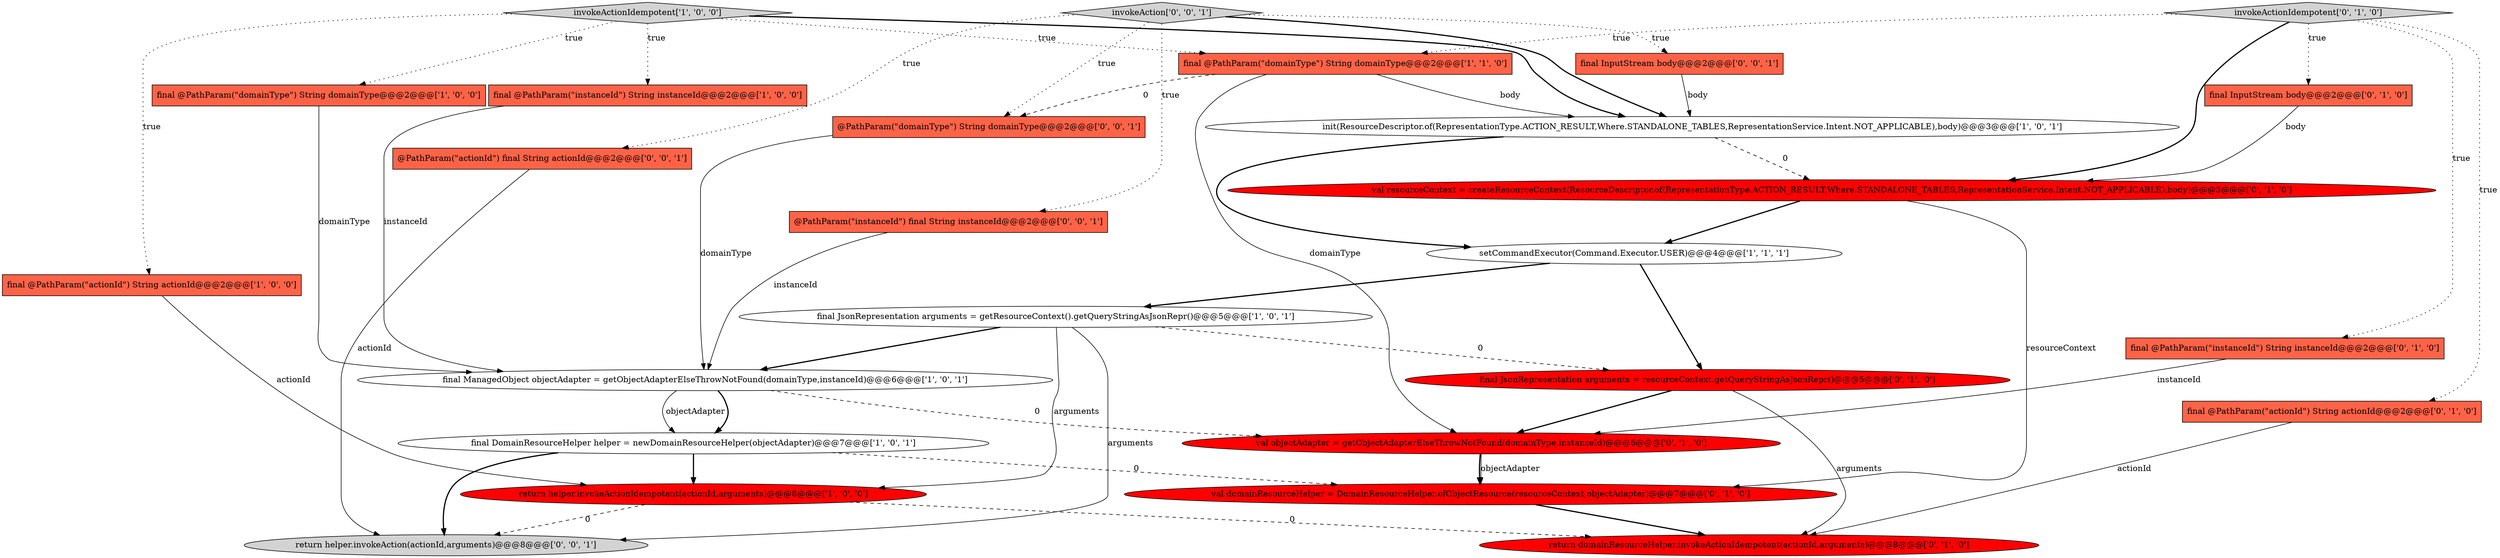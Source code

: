 digraph {
3 [style = filled, label = "final @PathParam(\"instanceId\") String instanceId@@@2@@@['1', '0', '0']", fillcolor = tomato, shape = box image = "AAA0AAABBB1BBB"];
25 [style = filled, label = "invokeAction['0', '0', '1']", fillcolor = lightgray, shape = diamond image = "AAA0AAABBB3BBB"];
17 [style = filled, label = "val resourceContext = createResourceContext(ResourceDescriptor.of(RepresentationType.ACTION_RESULT,Where.STANDALONE_TABLES,RepresentationService.Intent.NOT_APPLICABLE),body)@@@3@@@['0', '1', '0']", fillcolor = red, shape = ellipse image = "AAA1AAABBB2BBB"];
18 [style = filled, label = "val domainResourceHelper = DomainResourceHelper.ofObjectResource(resourceContext,objectAdapter)@@@7@@@['0', '1', '0']", fillcolor = red, shape = ellipse image = "AAA1AAABBB2BBB"];
21 [style = filled, label = "final InputStream body@@@2@@@['0', '0', '1']", fillcolor = tomato, shape = box image = "AAA0AAABBB3BBB"];
19 [style = filled, label = "final InputStream body@@@2@@@['0', '1', '0']", fillcolor = tomato, shape = box image = "AAA0AAABBB2BBB"];
6 [style = filled, label = "final @PathParam(\"domainType\") String domainType@@@2@@@['1', '0', '0']", fillcolor = tomato, shape = box image = "AAA0AAABBB1BBB"];
10 [style = filled, label = "invokeActionIdempotent['1', '0', '0']", fillcolor = lightgray, shape = diamond image = "AAA0AAABBB1BBB"];
20 [style = filled, label = "@PathParam(\"actionId\") final String actionId@@@2@@@['0', '0', '1']", fillcolor = tomato, shape = box image = "AAA0AAABBB3BBB"];
1 [style = filled, label = "setCommandExecutor(Command.Executor.USER)@@@4@@@['1', '1', '1']", fillcolor = white, shape = ellipse image = "AAA0AAABBB1BBB"];
13 [style = filled, label = "final JsonRepresentation arguments = resourceContext.getQueryStringAsJsonRepr()@@@5@@@['0', '1', '0']", fillcolor = red, shape = ellipse image = "AAA1AAABBB2BBB"];
16 [style = filled, label = "invokeActionIdempotent['0', '1', '0']", fillcolor = lightgray, shape = diamond image = "AAA0AAABBB2BBB"];
0 [style = filled, label = "return helper.invokeActionIdempotent(actionId,arguments)@@@8@@@['1', '0', '0']", fillcolor = red, shape = ellipse image = "AAA1AAABBB1BBB"];
4 [style = filled, label = "final @PathParam(\"actionId\") String actionId@@@2@@@['1', '0', '0']", fillcolor = tomato, shape = box image = "AAA0AAABBB1BBB"];
8 [style = filled, label = "final @PathParam(\"domainType\") String domainType@@@2@@@['1', '1', '0']", fillcolor = tomato, shape = box image = "AAA0AAABBB1BBB"];
7 [style = filled, label = "final JsonRepresentation arguments = getResourceContext().getQueryStringAsJsonRepr()@@@5@@@['1', '0', '1']", fillcolor = white, shape = ellipse image = "AAA0AAABBB1BBB"];
9 [style = filled, label = "init(ResourceDescriptor.of(RepresentationType.ACTION_RESULT,Where.STANDALONE_TABLES,RepresentationService.Intent.NOT_APPLICABLE),body)@@@3@@@['1', '0', '1']", fillcolor = white, shape = ellipse image = "AAA0AAABBB1BBB"];
23 [style = filled, label = "return helper.invokeAction(actionId,arguments)@@@8@@@['0', '0', '1']", fillcolor = lightgray, shape = ellipse image = "AAA0AAABBB3BBB"];
14 [style = filled, label = "return domainResourceHelper.invokeActionIdempotent(actionId,arguments)@@@8@@@['0', '1', '0']", fillcolor = red, shape = ellipse image = "AAA1AAABBB2BBB"];
12 [style = filled, label = "final @PathParam(\"instanceId\") String instanceId@@@2@@@['0', '1', '0']", fillcolor = tomato, shape = box image = "AAA0AAABBB2BBB"];
22 [style = filled, label = "@PathParam(\"instanceId\") final String instanceId@@@2@@@['0', '0', '1']", fillcolor = tomato, shape = box image = "AAA0AAABBB3BBB"];
2 [style = filled, label = "final DomainResourceHelper helper = newDomainResourceHelper(objectAdapter)@@@7@@@['1', '0', '1']", fillcolor = white, shape = ellipse image = "AAA0AAABBB1BBB"];
11 [style = filled, label = "val objectAdapter = getObjectAdapterElseThrowNotFound(domainType,instanceId)@@@6@@@['0', '1', '0']", fillcolor = red, shape = ellipse image = "AAA1AAABBB2BBB"];
24 [style = filled, label = "@PathParam(\"domainType\") String domainType@@@2@@@['0', '0', '1']", fillcolor = tomato, shape = box image = "AAA0AAABBB3BBB"];
5 [style = filled, label = "final ManagedObject objectAdapter = getObjectAdapterElseThrowNotFound(domainType,instanceId)@@@6@@@['1', '0', '1']", fillcolor = white, shape = ellipse image = "AAA0AAABBB1BBB"];
15 [style = filled, label = "final @PathParam(\"actionId\") String actionId@@@2@@@['0', '1', '0']", fillcolor = tomato, shape = box image = "AAA0AAABBB2BBB"];
16->19 [style = dotted, label="true"];
16->8 [style = dotted, label="true"];
10->8 [style = dotted, label="true"];
10->6 [style = dotted, label="true"];
16->12 [style = dotted, label="true"];
17->1 [style = bold, label=""];
5->2 [style = solid, label="objectAdapter"];
6->5 [style = solid, label="domainType"];
0->23 [style = dashed, label="0"];
25->9 [style = bold, label=""];
10->3 [style = dotted, label="true"];
25->24 [style = dotted, label="true"];
16->17 [style = bold, label=""];
8->24 [style = dashed, label="0"];
21->9 [style = solid, label="body"];
1->7 [style = bold, label=""];
1->13 [style = bold, label=""];
13->11 [style = bold, label=""];
11->18 [style = bold, label=""];
15->14 [style = solid, label="actionId"];
4->0 [style = solid, label="actionId"];
2->23 [style = bold, label=""];
0->14 [style = dashed, label="0"];
5->2 [style = bold, label=""];
7->5 [style = bold, label=""];
20->23 [style = solid, label="actionId"];
19->17 [style = solid, label="body"];
2->0 [style = bold, label=""];
3->5 [style = solid, label="instanceId"];
7->23 [style = solid, label="arguments"];
5->11 [style = dashed, label="0"];
7->0 [style = solid, label="arguments"];
11->18 [style = solid, label="objectAdapter"];
24->5 [style = solid, label="domainType"];
22->5 [style = solid, label="instanceId"];
8->9 [style = solid, label="body"];
25->20 [style = dotted, label="true"];
9->17 [style = dashed, label="0"];
13->14 [style = solid, label="arguments"];
25->22 [style = dotted, label="true"];
7->13 [style = dashed, label="0"];
2->18 [style = dashed, label="0"];
17->18 [style = solid, label="resourceContext"];
10->9 [style = bold, label=""];
10->4 [style = dotted, label="true"];
9->1 [style = bold, label=""];
18->14 [style = bold, label=""];
12->11 [style = solid, label="instanceId"];
8->11 [style = solid, label="domainType"];
25->21 [style = dotted, label="true"];
16->15 [style = dotted, label="true"];
}
